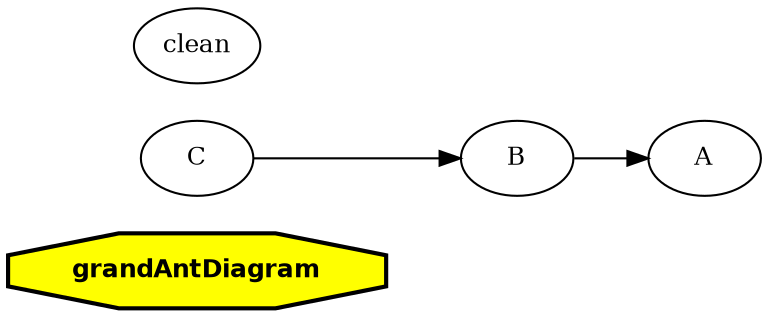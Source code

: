 digraph "null" {
graph [rankdir="LR"];
node [fontsize="12"];
edge [fontsize="10"];
"grandAntDiagram" [shape=octagon,fillcolor="yellow",style="filled,bold",fontname="Helvetica-Bold"];

"A"

"clean"

"C"
"C" -> "B";

"B"
"B" -> "A";

}
